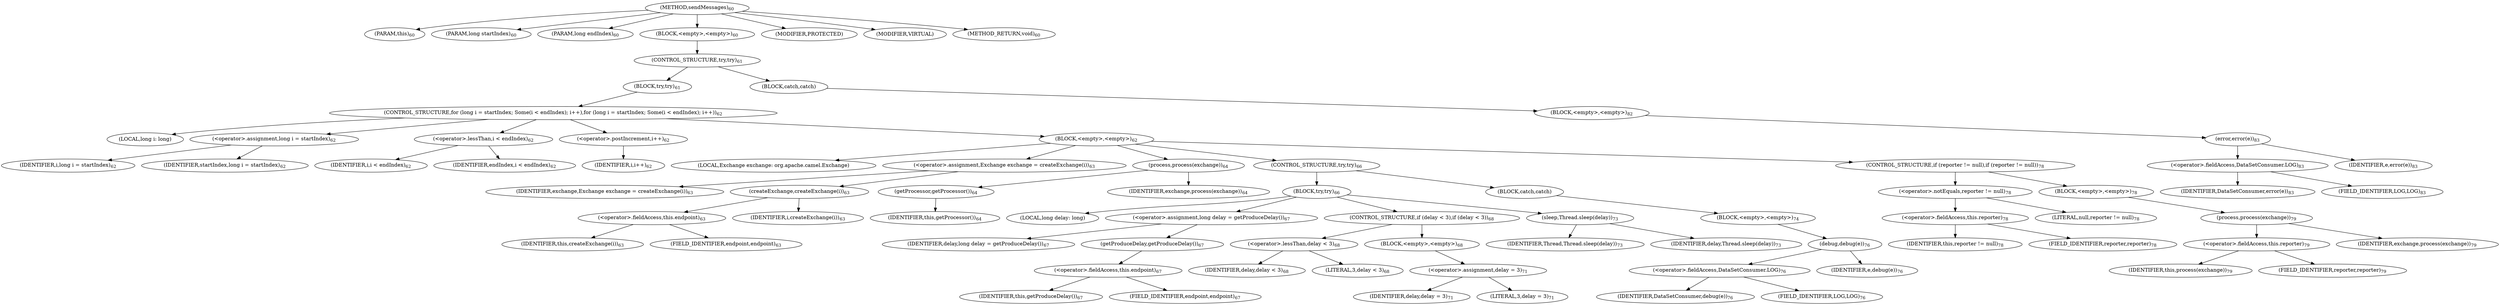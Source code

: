 digraph "sendMessages" {  
"88" [label = <(METHOD,sendMessages)<SUB>60</SUB>> ]
"10" [label = <(PARAM,this)<SUB>60</SUB>> ]
"89" [label = <(PARAM,long startIndex)<SUB>60</SUB>> ]
"90" [label = <(PARAM,long endIndex)<SUB>60</SUB>> ]
"91" [label = <(BLOCK,&lt;empty&gt;,&lt;empty&gt;)<SUB>60</SUB>> ]
"92" [label = <(CONTROL_STRUCTURE,try,try)<SUB>61</SUB>> ]
"93" [label = <(BLOCK,try,try)<SUB>61</SUB>> ]
"94" [label = <(CONTROL_STRUCTURE,for (long i = startIndex; Some(i &lt; endIndex); i++),for (long i = startIndex; Some(i &lt; endIndex); i++))<SUB>62</SUB>> ]
"95" [label = <(LOCAL,long i: long)> ]
"96" [label = <(&lt;operator&gt;.assignment,long i = startIndex)<SUB>62</SUB>> ]
"97" [label = <(IDENTIFIER,i,long i = startIndex)<SUB>62</SUB>> ]
"98" [label = <(IDENTIFIER,startIndex,long i = startIndex)<SUB>62</SUB>> ]
"99" [label = <(&lt;operator&gt;.lessThan,i &lt; endIndex)<SUB>62</SUB>> ]
"100" [label = <(IDENTIFIER,i,i &lt; endIndex)<SUB>62</SUB>> ]
"101" [label = <(IDENTIFIER,endIndex,i &lt; endIndex)<SUB>62</SUB>> ]
"102" [label = <(&lt;operator&gt;.postIncrement,i++)<SUB>62</SUB>> ]
"103" [label = <(IDENTIFIER,i,i++)<SUB>62</SUB>> ]
"104" [label = <(BLOCK,&lt;empty&gt;,&lt;empty&gt;)<SUB>62</SUB>> ]
"105" [label = <(LOCAL,Exchange exchange: org.apache.camel.Exchange)> ]
"106" [label = <(&lt;operator&gt;.assignment,Exchange exchange = createExchange(i))<SUB>63</SUB>> ]
"107" [label = <(IDENTIFIER,exchange,Exchange exchange = createExchange(i))<SUB>63</SUB>> ]
"108" [label = <(createExchange,createExchange(i))<SUB>63</SUB>> ]
"109" [label = <(&lt;operator&gt;.fieldAccess,this.endpoint)<SUB>63</SUB>> ]
"110" [label = <(IDENTIFIER,this,createExchange(i))<SUB>63</SUB>> ]
"111" [label = <(FIELD_IDENTIFIER,endpoint,endpoint)<SUB>63</SUB>> ]
"112" [label = <(IDENTIFIER,i,createExchange(i))<SUB>63</SUB>> ]
"113" [label = <(process,process(exchange))<SUB>64</SUB>> ]
"114" [label = <(getProcessor,getProcessor())<SUB>64</SUB>> ]
"9" [label = <(IDENTIFIER,this,getProcessor())<SUB>64</SUB>> ]
"115" [label = <(IDENTIFIER,exchange,process(exchange))<SUB>64</SUB>> ]
"116" [label = <(CONTROL_STRUCTURE,try,try)<SUB>66</SUB>> ]
"117" [label = <(BLOCK,try,try)<SUB>66</SUB>> ]
"118" [label = <(LOCAL,long delay: long)> ]
"119" [label = <(&lt;operator&gt;.assignment,long delay = getProduceDelay())<SUB>67</SUB>> ]
"120" [label = <(IDENTIFIER,delay,long delay = getProduceDelay())<SUB>67</SUB>> ]
"121" [label = <(getProduceDelay,getProduceDelay())<SUB>67</SUB>> ]
"122" [label = <(&lt;operator&gt;.fieldAccess,this.endpoint)<SUB>67</SUB>> ]
"123" [label = <(IDENTIFIER,this,getProduceDelay())<SUB>67</SUB>> ]
"124" [label = <(FIELD_IDENTIFIER,endpoint,endpoint)<SUB>67</SUB>> ]
"125" [label = <(CONTROL_STRUCTURE,if (delay &lt; 3),if (delay &lt; 3))<SUB>68</SUB>> ]
"126" [label = <(&lt;operator&gt;.lessThan,delay &lt; 3)<SUB>68</SUB>> ]
"127" [label = <(IDENTIFIER,delay,delay &lt; 3)<SUB>68</SUB>> ]
"128" [label = <(LITERAL,3,delay &lt; 3)<SUB>68</SUB>> ]
"129" [label = <(BLOCK,&lt;empty&gt;,&lt;empty&gt;)<SUB>68</SUB>> ]
"130" [label = <(&lt;operator&gt;.assignment,delay = 3)<SUB>71</SUB>> ]
"131" [label = <(IDENTIFIER,delay,delay = 3)<SUB>71</SUB>> ]
"132" [label = <(LITERAL,3,delay = 3)<SUB>71</SUB>> ]
"133" [label = <(sleep,Thread.sleep(delay))<SUB>73</SUB>> ]
"134" [label = <(IDENTIFIER,Thread,Thread.sleep(delay))<SUB>73</SUB>> ]
"135" [label = <(IDENTIFIER,delay,Thread.sleep(delay))<SUB>73</SUB>> ]
"136" [label = <(BLOCK,catch,catch)> ]
"137" [label = <(BLOCK,&lt;empty&gt;,&lt;empty&gt;)<SUB>74</SUB>> ]
"138" [label = <(debug,debug(e))<SUB>76</SUB>> ]
"139" [label = <(&lt;operator&gt;.fieldAccess,DataSetConsumer.LOG)<SUB>76</SUB>> ]
"140" [label = <(IDENTIFIER,DataSetConsumer,debug(e))<SUB>76</SUB>> ]
"141" [label = <(FIELD_IDENTIFIER,LOG,LOG)<SUB>76</SUB>> ]
"142" [label = <(IDENTIFIER,e,debug(e))<SUB>76</SUB>> ]
"143" [label = <(CONTROL_STRUCTURE,if (reporter != null),if (reporter != null))<SUB>78</SUB>> ]
"144" [label = <(&lt;operator&gt;.notEquals,reporter != null)<SUB>78</SUB>> ]
"145" [label = <(&lt;operator&gt;.fieldAccess,this.reporter)<SUB>78</SUB>> ]
"146" [label = <(IDENTIFIER,this,reporter != null)<SUB>78</SUB>> ]
"147" [label = <(FIELD_IDENTIFIER,reporter,reporter)<SUB>78</SUB>> ]
"148" [label = <(LITERAL,null,reporter != null)<SUB>78</SUB>> ]
"149" [label = <(BLOCK,&lt;empty&gt;,&lt;empty&gt;)<SUB>78</SUB>> ]
"150" [label = <(process,process(exchange))<SUB>79</SUB>> ]
"151" [label = <(&lt;operator&gt;.fieldAccess,this.reporter)<SUB>79</SUB>> ]
"152" [label = <(IDENTIFIER,this,process(exchange))<SUB>79</SUB>> ]
"153" [label = <(FIELD_IDENTIFIER,reporter,reporter)<SUB>79</SUB>> ]
"154" [label = <(IDENTIFIER,exchange,process(exchange))<SUB>79</SUB>> ]
"155" [label = <(BLOCK,catch,catch)> ]
"156" [label = <(BLOCK,&lt;empty&gt;,&lt;empty&gt;)<SUB>82</SUB>> ]
"157" [label = <(error,error(e))<SUB>83</SUB>> ]
"158" [label = <(&lt;operator&gt;.fieldAccess,DataSetConsumer.LOG)<SUB>83</SUB>> ]
"159" [label = <(IDENTIFIER,DataSetConsumer,error(e))<SUB>83</SUB>> ]
"160" [label = <(FIELD_IDENTIFIER,LOG,LOG)<SUB>83</SUB>> ]
"161" [label = <(IDENTIFIER,e,error(e))<SUB>83</SUB>> ]
"162" [label = <(MODIFIER,PROTECTED)> ]
"163" [label = <(MODIFIER,VIRTUAL)> ]
"164" [label = <(METHOD_RETURN,void)<SUB>60</SUB>> ]
  "88" -> "10" 
  "88" -> "89" 
  "88" -> "90" 
  "88" -> "91" 
  "88" -> "162" 
  "88" -> "163" 
  "88" -> "164" 
  "91" -> "92" 
  "92" -> "93" 
  "92" -> "155" 
  "93" -> "94" 
  "94" -> "95" 
  "94" -> "96" 
  "94" -> "99" 
  "94" -> "102" 
  "94" -> "104" 
  "96" -> "97" 
  "96" -> "98" 
  "99" -> "100" 
  "99" -> "101" 
  "102" -> "103" 
  "104" -> "105" 
  "104" -> "106" 
  "104" -> "113" 
  "104" -> "116" 
  "104" -> "143" 
  "106" -> "107" 
  "106" -> "108" 
  "108" -> "109" 
  "108" -> "112" 
  "109" -> "110" 
  "109" -> "111" 
  "113" -> "114" 
  "113" -> "115" 
  "114" -> "9" 
  "116" -> "117" 
  "116" -> "136" 
  "117" -> "118" 
  "117" -> "119" 
  "117" -> "125" 
  "117" -> "133" 
  "119" -> "120" 
  "119" -> "121" 
  "121" -> "122" 
  "122" -> "123" 
  "122" -> "124" 
  "125" -> "126" 
  "125" -> "129" 
  "126" -> "127" 
  "126" -> "128" 
  "129" -> "130" 
  "130" -> "131" 
  "130" -> "132" 
  "133" -> "134" 
  "133" -> "135" 
  "136" -> "137" 
  "137" -> "138" 
  "138" -> "139" 
  "138" -> "142" 
  "139" -> "140" 
  "139" -> "141" 
  "143" -> "144" 
  "143" -> "149" 
  "144" -> "145" 
  "144" -> "148" 
  "145" -> "146" 
  "145" -> "147" 
  "149" -> "150" 
  "150" -> "151" 
  "150" -> "154" 
  "151" -> "152" 
  "151" -> "153" 
  "155" -> "156" 
  "156" -> "157" 
  "157" -> "158" 
  "157" -> "161" 
  "158" -> "159" 
  "158" -> "160" 
}
